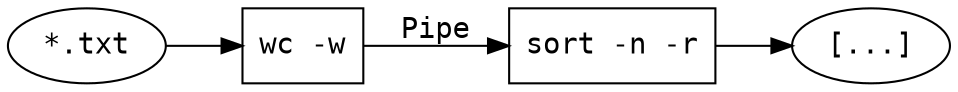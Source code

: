 digraph T {
    rankdir="LR";
    graph [fontname="courier"];
    node[fontname="courier"];
    edge[fontname="courier"];
    "wc -w" [shape=box];
    "sort -n -r" [shape=box];
    "*.txt" -> "wc -w";
    "wc -w" -> "sort -n -r" [label="Pipe"];
    "sort -n -r" -> "[...]";
}
